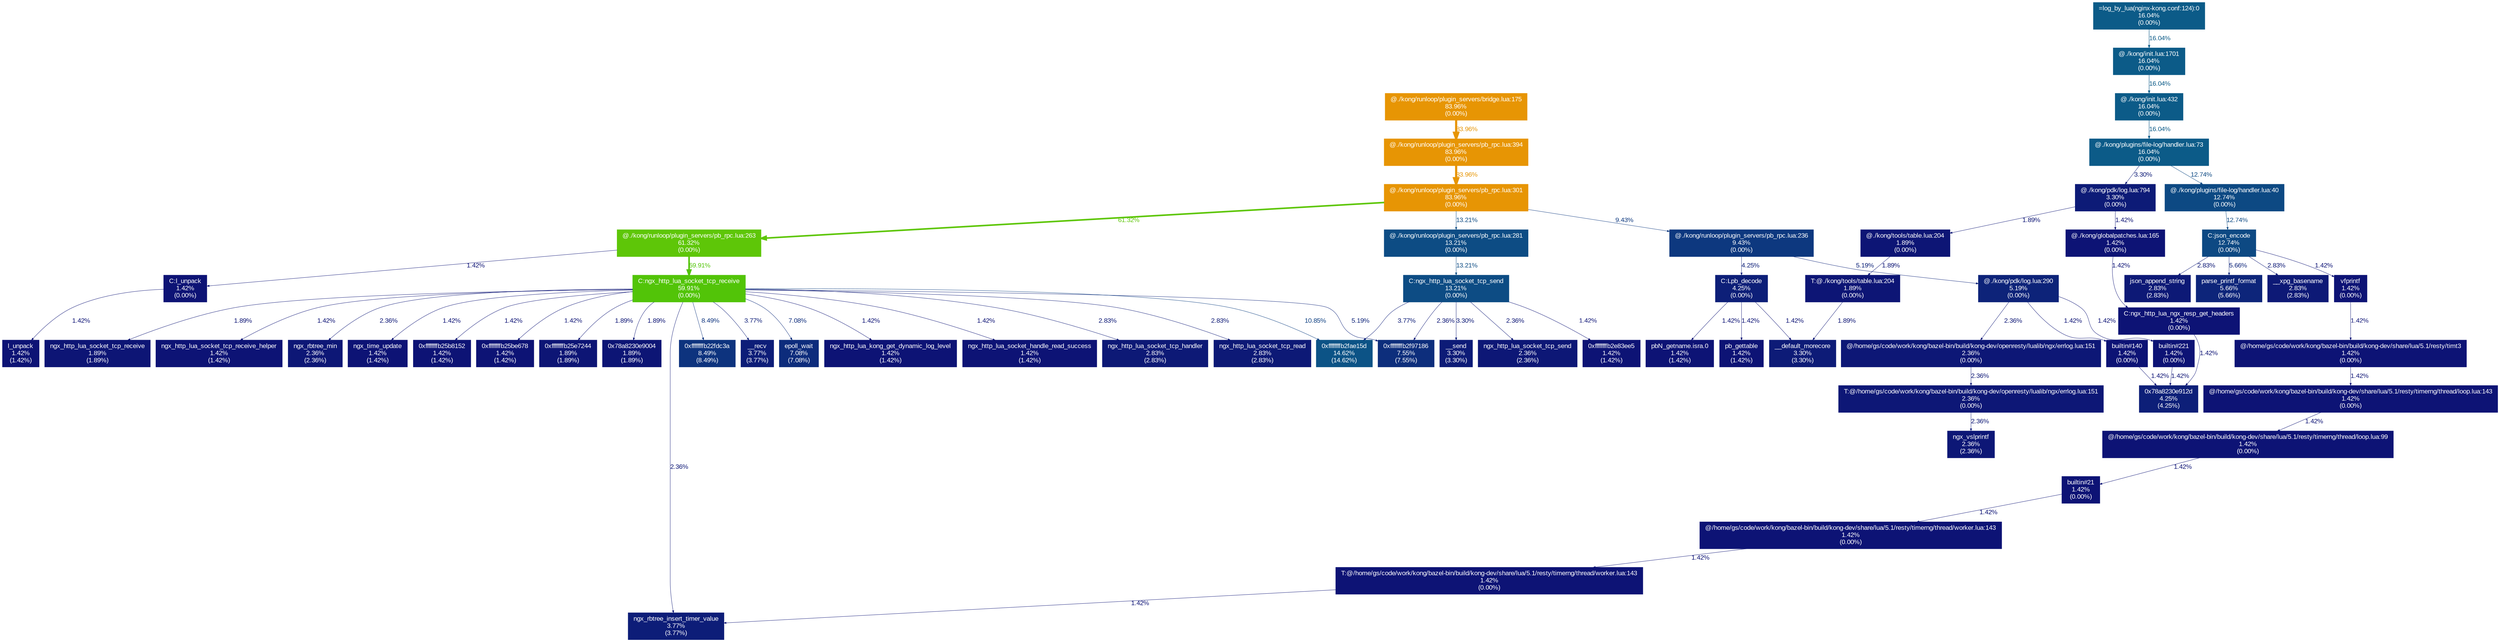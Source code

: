 digraph {
	graph [fontname=Arial, nodesep=0.125, ranksep=0.25];
	node [fontcolor=white, fontname=Arial, height=0, shape=box, style=filled, width=0];
	edge [fontname=Arial];
	"0x78a8230e9004" [color="#0d1575", fontcolor="#ffffff", fontsize="10.00", label="0x78a8230e9004\n1.89%\n(1.89%)"];
	"0x78a8230e912d" [color="#0d1f78", fontcolor="#ffffff", fontsize="10.00", label="0x78a8230e912d\n4.25%\n(4.25%)"];
	"0xffffffffb22fdc3a" [color="#0d337e", fontcolor="#ffffff", fontsize="10.00", label="0xffffffffb22fdc3a\n8.49%\n(8.49%)"];
	"0xffffffffb25b8152" [color="#0d1375", fontcolor="#ffffff", fontsize="10.00", label="0xffffffffb25b8152\n1.42%\n(1.42%)"];
	"0xffffffffb25be678" [color="#0d1375", fontcolor="#ffffff", fontsize="10.00", label="0xffffffffb25be678\n1.42%\n(1.42%)"];
	"0xffffffffb25e7244" [color="#0d1575", fontcolor="#ffffff", fontsize="10.00", label="0xffffffffb25e7244\n1.89%\n(1.89%)"];
	"0xffffffffb2e83ee5" [color="#0d1375", fontcolor="#ffffff", fontsize="10.00", label="0xffffffffb2e83ee5\n1.42%\n(1.42%)"];
	"0xffffffffb2f97186" [color="#0d2e7c", fontcolor="#ffffff", fontsize="10.00", label="0xffffffffb2f97186\n7.55%\n(7.55%)"];
	"0xffffffffb2fae15d" [color="#0c5386", fontcolor="#ffffff", fontsize="10.00", label="0xffffffffb2fae15d\n14.62%\n(14.62%)"];
	"=log_by_lua(nginx-kong.conf:124):0" [color="#0c5b88", fontcolor="#ffffff", fontsize="10.00", label="=log_by_lua(nginx-kong.conf:124):0\n16.04%\n(0.00%)"];
	"=log_by_lua(nginx-kong.conf:124):0" -> "@./kong/init.lua:1701" [arrowsize="0.40", color="#0c5b88", fontcolor="#0c5b88", fontsize="10.00", label="16.04%", labeldistance="0.64", penwidth="0.64"];
	"@./kong/globalpatches.lua:165" [color="#0d1375", fontcolor="#ffffff", fontsize="10.00", label="@./kong/globalpatches.lua:165\n1.42%\n(0.00%)"];
	"@./kong/globalpatches.lua:165" -> "C:ngx_http_lua_ngx_resp_get_headers" [arrowsize="0.35", color="#0d1375", fontcolor="#0d1375", fontsize="10.00", label="1.42%", labeldistance="0.50", penwidth="0.50"];
	"@./kong/init.lua:1701" [color="#0c5b88", fontcolor="#ffffff", fontsize="10.00", label="@./kong/init.lua:1701\n16.04%\n(0.00%)"];
	"@./kong/init.lua:1701" -> "@./kong/init.lua:432" [arrowsize="0.40", color="#0c5b88", fontcolor="#0c5b88", fontsize="10.00", label="16.04%", labeldistance="0.64", penwidth="0.64"];
	"@./kong/init.lua:432" [color="#0c5b88", fontcolor="#ffffff", fontsize="10.00", label="@./kong/init.lua:432\n16.04%\n(0.00%)"];
	"@./kong/init.lua:432" -> "@./kong/plugins/file-log/handler.lua:73" [arrowsize="0.40", color="#0c5b88", fontcolor="#0c5b88", fontsize="10.00", label="16.04%", labeldistance="0.64", penwidth="0.64"];
	"@./kong/pdk/log.lua:290" [color="#0d2379", fontcolor="#ffffff", fontsize="10.00", label="@./kong/pdk/log.lua:290\n5.19%\n(0.00%)"];
	"@./kong/pdk/log.lua:290" -> "@/home/gs/code/work/kong/bazel-bin/build/kong-dev/openresty/lualib/ngx/errlog.lua:151" [arrowsize="0.35", color="#0d1776", fontcolor="#0d1776", fontsize="10.00", label="2.36%", labeldistance="0.50", penwidth="0.50"];
	"@./kong/pdk/log.lua:290" -> "builtin#140" [arrowsize="0.35", color="#0d1375", fontcolor="#0d1375", fontsize="10.00", label="1.42%", labeldistance="0.50", penwidth="0.50"];
	"@./kong/pdk/log.lua:290" -> "builtin#221" [arrowsize="0.35", color="#0d1375", fontcolor="#0d1375", fontsize="10.00", label="1.42%", labeldistance="0.50", penwidth="0.50"];
	"@./kong/pdk/log.lua:794" [color="#0d1b77", fontcolor="#ffffff", fontsize="10.00", label="@./kong/pdk/log.lua:794\n3.30%\n(0.00%)"];
	"@./kong/pdk/log.lua:794" -> "@./kong/globalpatches.lua:165" [arrowsize="0.35", color="#0d1375", fontcolor="#0d1375", fontsize="10.00", label="1.42%", labeldistance="0.50", penwidth="0.50"];
	"@./kong/pdk/log.lua:794" -> "@./kong/tools/table.lua:204" [arrowsize="0.35", color="#0d1575", fontcolor="#0d1575", fontsize="10.00", label="1.89%", labeldistance="0.50", penwidth="0.50"];
	"@./kong/plugins/file-log/handler.lua:40" [color="#0d4983", fontcolor="#ffffff", fontsize="10.00", label="@./kong/plugins/file-log/handler.lua:40\n12.74%\n(0.00%)"];
	"@./kong/plugins/file-log/handler.lua:40" -> "C:json_encode" [arrowsize="0.36", color="#0d4983", fontcolor="#0d4983", fontsize="10.00", label="12.74%", labeldistance="0.51", penwidth="0.51"];
	"@./kong/plugins/file-log/handler.lua:73" [color="#0c5b88", fontcolor="#ffffff", fontsize="10.00", label="@./kong/plugins/file-log/handler.lua:73\n16.04%\n(0.00%)"];
	"@./kong/plugins/file-log/handler.lua:73" -> "@./kong/pdk/log.lua:794" [arrowsize="0.35", color="#0d1b77", fontcolor="#0d1b77", fontsize="10.00", label="3.30%", labeldistance="0.50", penwidth="0.50"];
	"@./kong/plugins/file-log/handler.lua:73" -> "@./kong/plugins/file-log/handler.lua:40" [arrowsize="0.36", color="#0d4983", fontcolor="#0d4983", fontsize="10.00", label="12.74%", labeldistance="0.51", penwidth="0.51"];
	"@./kong/runloop/plugin_servers/bridge.lua:175" [color="#e79504", fontcolor="#ffffff", fontsize="10.00", label="@./kong/runloop/plugin_servers/bridge.lua:175\n83.96%\n(0.00%)"];
	"@./kong/runloop/plugin_servers/bridge.lua:175" -> "@./kong/runloop/plugin_servers/pb_rpc.lua:394" [arrowsize="0.92", color="#e79504", fontcolor="#e79504", fontsize="10.00", label="83.96%", labeldistance="3.36", penwidth="3.36"];
	"@./kong/runloop/plugin_servers/pb_rpc.lua:236" [color="#0d387f", fontcolor="#ffffff", fontsize="10.00", label="@./kong/runloop/plugin_servers/pb_rpc.lua:236\n9.43%\n(0.00%)"];
	"@./kong/runloop/plugin_servers/pb_rpc.lua:236" -> "@./kong/pdk/log.lua:290" [arrowsize="0.35", color="#0d2379", fontcolor="#0d2379", fontsize="10.00", label="5.19%", labeldistance="0.50", penwidth="0.50"];
	"@./kong/runloop/plugin_servers/pb_rpc.lua:236" -> "C:Lpb_decode" [arrowsize="0.35", color="#0d1f78", fontcolor="#0d1f78", fontsize="10.00", label="4.25%", labeldistance="0.50", penwidth="0.50"];
	"@./kong/runloop/plugin_servers/pb_rpc.lua:263" [color="#5ec608", fontcolor="#ffffff", fontsize="10.00", label="@./kong/runloop/plugin_servers/pb_rpc.lua:263\n61.32%\n(0.00%)"];
	"@./kong/runloop/plugin_servers/pb_rpc.lua:263" -> "C:l_unpack" [arrowsize="0.35", color="#0d1375", fontcolor="#0d1375", fontsize="10.00", label="1.42%", labeldistance="0.50", penwidth="0.50"];
	"@./kong/runloop/plugin_servers/pb_rpc.lua:263" -> "C:ngx_http_lua_socket_tcp_receive" [arrowsize="0.77", color="#52c408", fontcolor="#52c408", fontsize="10.00", label="59.91%", labeldistance="2.40", penwidth="2.40"];
	"@./kong/runloop/plugin_servers/pb_rpc.lua:281" [color="#0d4c84", fontcolor="#ffffff", fontsize="10.00", label="@./kong/runloop/plugin_servers/pb_rpc.lua:281\n13.21%\n(0.00%)"];
	"@./kong/runloop/plugin_servers/pb_rpc.lua:281" -> "C:ngx_http_lua_socket_tcp_send" [arrowsize="0.36", color="#0d4c84", fontcolor="#0d4c84", fontsize="10.00", label="13.21%", labeldistance="0.53", penwidth="0.53"];
	"@./kong/runloop/plugin_servers/pb_rpc.lua:301" [color="#e79504", fontcolor="#ffffff", fontsize="10.00", label="@./kong/runloop/plugin_servers/pb_rpc.lua:301\n83.96%\n(0.00%)"];
	"@./kong/runloop/plugin_servers/pb_rpc.lua:301" -> "@./kong/runloop/plugin_servers/pb_rpc.lua:236" [arrowsize="0.35", color="#0d387f", fontcolor="#0d387f", fontsize="10.00", label="9.43%", labeldistance="0.50", penwidth="0.50"];
	"@./kong/runloop/plugin_servers/pb_rpc.lua:301" -> "@./kong/runloop/plugin_servers/pb_rpc.lua:263" [arrowsize="0.78", color="#5ec608", fontcolor="#5ec608", fontsize="10.00", label="61.32%", labeldistance="2.45", penwidth="2.45"];
	"@./kong/runloop/plugin_servers/pb_rpc.lua:301" -> "@./kong/runloop/plugin_servers/pb_rpc.lua:281" [arrowsize="0.36", color="#0d4c84", fontcolor="#0d4c84", fontsize="10.00", label="13.21%", labeldistance="0.53", penwidth="0.53"];
	"@./kong/runloop/plugin_servers/pb_rpc.lua:394" [color="#e79504", fontcolor="#ffffff", fontsize="10.00", label="@./kong/runloop/plugin_servers/pb_rpc.lua:394\n83.96%\n(0.00%)"];
	"@./kong/runloop/plugin_servers/pb_rpc.lua:394" -> "@./kong/runloop/plugin_servers/pb_rpc.lua:301" [arrowsize="0.92", color="#e79504", fontcolor="#e79504", fontsize="10.00", label="83.96%", labeldistance="3.36", penwidth="3.36"];
	"@./kong/tools/table.lua:204" [color="#0d1575", fontcolor="#ffffff", fontsize="10.00", label="@./kong/tools/table.lua:204\n1.89%\n(0.00%)"];
	"@./kong/tools/table.lua:204" -> "T:@./kong/tools/table.lua:204" [arrowsize="0.35", color="#0d1575", fontcolor="#0d1575", fontsize="10.00", label="1.89%", labeldistance="0.50", penwidth="0.50"];
	"@/home/gs/code/work/kong/bazel-bin/build/kong-dev/openresty/lualib/ngx/errlog.lua:151" [color="#0d1776", fontcolor="#ffffff", fontsize="10.00", label="@/home/gs/code/work/kong/bazel-bin/build/kong-dev/openresty/lualib/ngx/errlog.lua:151\n2.36%\n(0.00%)"];
	"@/home/gs/code/work/kong/bazel-bin/build/kong-dev/openresty/lualib/ngx/errlog.lua:151" -> "T:@/home/gs/code/work/kong/bazel-bin/build/kong-dev/openresty/lualib/ngx/errlog.lua:151" [arrowsize="0.35", color="#0d1776", fontcolor="#0d1776", fontsize="10.00", label="2.36%", labeldistance="0.50", penwidth="0.50"];
	"@/home/gs/code/work/kong/bazel-bin/build/kong-dev/share/lua/5.1/resty/tim\t3" [color="#0d1375", fontcolor="#ffffff", fontsize="10.00", label="@/home/gs/code/work/kong/bazel-bin/build/kong-dev/share/lua/5.1/resty/tim\t3\n1.42%\n(0.00%)"];
	"@/home/gs/code/work/kong/bazel-bin/build/kong-dev/share/lua/5.1/resty/tim\t3" -> "@/home/gs/code/work/kong/bazel-bin/build/kong-dev/share/lua/5.1/resty/timerng/thread/loop.lua:143" [arrowsize="0.35", color="#0d1375", fontcolor="#0d1375", fontsize="10.00", label="1.42%", labeldistance="0.50", penwidth="0.50"];
	"@/home/gs/code/work/kong/bazel-bin/build/kong-dev/share/lua/5.1/resty/timerng/thread/loop.lua:143" [color="#0d1375", fontcolor="#ffffff", fontsize="10.00", label="@/home/gs/code/work/kong/bazel-bin/build/kong-dev/share/lua/5.1/resty/timerng/thread/loop.lua:143\n1.42%\n(0.00%)"];
	"@/home/gs/code/work/kong/bazel-bin/build/kong-dev/share/lua/5.1/resty/timerng/thread/loop.lua:143" -> "@/home/gs/code/work/kong/bazel-bin/build/kong-dev/share/lua/5.1/resty/timerng/thread/loop.lua:99" [arrowsize="0.35", color="#0d1375", fontcolor="#0d1375", fontsize="10.00", label="1.42%", labeldistance="0.50", penwidth="0.50"];
	"@/home/gs/code/work/kong/bazel-bin/build/kong-dev/share/lua/5.1/resty/timerng/thread/loop.lua:99" [color="#0d1375", fontcolor="#ffffff", fontsize="10.00", label="@/home/gs/code/work/kong/bazel-bin/build/kong-dev/share/lua/5.1/resty/timerng/thread/loop.lua:99\n1.42%\n(0.00%)"];
	"@/home/gs/code/work/kong/bazel-bin/build/kong-dev/share/lua/5.1/resty/timerng/thread/loop.lua:99" -> "builtin#21" [arrowsize="0.35", color="#0d1375", fontcolor="#0d1375", fontsize="10.00", label="1.42%", labeldistance="0.50", penwidth="0.50"];
	"@/home/gs/code/work/kong/bazel-bin/build/kong-dev/share/lua/5.1/resty/timerng/thread/worker.lua:143" [color="#0d1375", fontcolor="#ffffff", fontsize="10.00", label="@/home/gs/code/work/kong/bazel-bin/build/kong-dev/share/lua/5.1/resty/timerng/thread/worker.lua:143\n1.42%\n(0.00%)"];
	"@/home/gs/code/work/kong/bazel-bin/build/kong-dev/share/lua/5.1/resty/timerng/thread/worker.lua:143" -> "T:@/home/gs/code/work/kong/bazel-bin/build/kong-dev/share/lua/5.1/resty/timerng/thread/worker.lua:143" [arrowsize="0.35", color="#0d1375", fontcolor="#0d1375", fontsize="10.00", label="1.42%", labeldistance="0.50", penwidth="0.50"];
	"C:Lpb_decode" [color="#0d1f78", fontcolor="#ffffff", fontsize="10.00", label="C:Lpb_decode\n4.25%\n(0.00%)"];
	"C:Lpb_decode" -> "__default_morecore" [arrowsize="0.35", color="#0d1375", fontcolor="#0d1375", fontsize="10.00", label="1.42%", labeldistance="0.50", penwidth="0.50"];
	"C:Lpb_decode" -> "pbN_getname.isra.0" [arrowsize="0.35", color="#0d1375", fontcolor="#0d1375", fontsize="10.00", label="1.42%", labeldistance="0.50", penwidth="0.50"];
	"C:Lpb_decode" -> "pb_gettable" [arrowsize="0.35", color="#0d1375", fontcolor="#0d1375", fontsize="10.00", label="1.42%", labeldistance="0.50", penwidth="0.50"];
	"C:json_encode" [color="#0d4983", fontcolor="#ffffff", fontsize="10.00", label="C:json_encode\n12.74%\n(0.00%)"];
	"C:json_encode" -> "__xpg_basename" [arrowsize="0.35", color="#0d1976", fontcolor="#0d1976", fontsize="10.00", label="2.83%", labeldistance="0.50", penwidth="0.50"];
	"C:json_encode" -> "json_append_string" [arrowsize="0.35", color="#0d1976", fontcolor="#0d1976", fontsize="10.00", label="2.83%", labeldistance="0.50", penwidth="0.50"];
	"C:json_encode" -> "parse_printf_format" [arrowsize="0.35", color="#0d257a", fontcolor="#0d257a", fontsize="10.00", label="5.66%", labeldistance="0.50", penwidth="0.50"];
	"C:json_encode" -> vfprintf [arrowsize="0.35", color="#0d1375", fontcolor="#0d1375", fontsize="10.00", label="1.42%", labeldistance="0.50", penwidth="0.50"];
	"C:l_unpack" [color="#0d1375", fontcolor="#ffffff", fontsize="10.00", label="C:l_unpack\n1.42%\n(0.00%)"];
	"C:l_unpack" -> "l_unpack" [arrowsize="0.35", color="#0d1375", fontcolor="#0d1375", fontsize="10.00", label="1.42%", labeldistance="0.50", penwidth="0.50"];
	"C:ngx_http_lua_ngx_resp_get_headers" [color="#0d1375", fontcolor="#ffffff", fontsize="10.00", label="C:ngx_http_lua_ngx_resp_get_headers\n1.42%\n(0.00%)"];
	"C:ngx_http_lua_ngx_resp_get_headers" -> "0x78a8230e912d" [arrowsize="0.35", color="#0d1375", fontcolor="#0d1375", fontsize="10.00", label="1.42%", labeldistance="0.50", penwidth="0.50"];
	"C:ngx_http_lua_socket_tcp_receive" [color="#52c408", fontcolor="#ffffff", fontsize="10.00", label="C:ngx_http_lua_socket_tcp_receive\n59.91%\n(0.00%)"];
	"C:ngx_http_lua_socket_tcp_receive" -> "0x78a8230e9004" [arrowsize="0.35", color="#0d1575", fontcolor="#0d1575", fontsize="10.00", label="1.89%", labeldistance="0.50", penwidth="0.50"];
	"C:ngx_http_lua_socket_tcp_receive" -> "0xffffffffb22fdc3a" [arrowsize="0.35", color="#0d337e", fontcolor="#0d337e", fontsize="10.00", label="8.49%", labeldistance="0.50", penwidth="0.50"];
	"C:ngx_http_lua_socket_tcp_receive" -> "0xffffffffb25b8152" [arrowsize="0.35", color="#0d1375", fontcolor="#0d1375", fontsize="10.00", label="1.42%", labeldistance="0.50", penwidth="0.50"];
	"C:ngx_http_lua_socket_tcp_receive" -> "0xffffffffb25be678" [arrowsize="0.35", color="#0d1375", fontcolor="#0d1375", fontsize="10.00", label="1.42%", labeldistance="0.50", penwidth="0.50"];
	"C:ngx_http_lua_socket_tcp_receive" -> "0xffffffffb25e7244" [arrowsize="0.35", color="#0d1575", fontcolor="#0d1575", fontsize="10.00", label="1.89%", labeldistance="0.50", penwidth="0.50"];
	"C:ngx_http_lua_socket_tcp_receive" -> "0xffffffffb2f97186" [arrowsize="0.35", color="#0d2379", fontcolor="#0d2379", fontsize="10.00", label="5.19%", labeldistance="0.50", penwidth="0.50"];
	"C:ngx_http_lua_socket_tcp_receive" -> "0xffffffffb2fae15d" [arrowsize="0.35", color="#0d3f81", fontcolor="#0d3f81", fontsize="10.00", label="10.85%", labeldistance="0.50", penwidth="0.50"];
	"C:ngx_http_lua_socket_tcp_receive" -> "__recv" [arrowsize="0.35", color="#0d1d78", fontcolor="#0d1d78", fontsize="10.00", label="3.77%", labeldistance="0.50", penwidth="0.50"];
	"C:ngx_http_lua_socket_tcp_receive" -> "epoll_wait" [arrowsize="0.35", color="#0d2c7c", fontcolor="#0d2c7c", fontsize="10.00", label="7.08%", labeldistance="0.50", penwidth="0.50"];
	"C:ngx_http_lua_socket_tcp_receive" -> "ngx_http_lua_kong_get_dynamic_log_level" [arrowsize="0.35", color="#0d1375", fontcolor="#0d1375", fontsize="10.00", label="1.42%", labeldistance="0.50", penwidth="0.50"];
	"C:ngx_http_lua_socket_tcp_receive" -> "ngx_http_lua_socket_handle_read_success" [arrowsize="0.35", color="#0d1375", fontcolor="#0d1375", fontsize="10.00", label="1.42%", labeldistance="0.50", penwidth="0.50"];
	"C:ngx_http_lua_socket_tcp_receive" -> "ngx_http_lua_socket_tcp_handler" [arrowsize="0.35", color="#0d1976", fontcolor="#0d1976", fontsize="10.00", label="2.83%", labeldistance="0.50", penwidth="0.50"];
	"C:ngx_http_lua_socket_tcp_receive" -> "ngx_http_lua_socket_tcp_read" [arrowsize="0.35", color="#0d1976", fontcolor="#0d1976", fontsize="10.00", label="2.83%", labeldistance="0.50", penwidth="0.50"];
	"C:ngx_http_lua_socket_tcp_receive" -> "ngx_http_lua_socket_tcp_receive" [arrowsize="0.35", color="#0d1575", fontcolor="#0d1575", fontsize="10.00", label="1.89%", labeldistance="0.50", penwidth="0.50"];
	"C:ngx_http_lua_socket_tcp_receive" -> "ngx_http_lua_socket_tcp_receive_helper" [arrowsize="0.35", color="#0d1375", fontcolor="#0d1375", fontsize="10.00", label="1.42%", labeldistance="0.50", penwidth="0.50"];
	"C:ngx_http_lua_socket_tcp_receive" -> "ngx_rbtree_insert_timer_value" [arrowsize="0.35", color="#0d1776", fontcolor="#0d1776", fontsize="10.00", label="2.36%", labeldistance="0.50", penwidth="0.50"];
	"C:ngx_http_lua_socket_tcp_receive" -> "ngx_rbtree_min" [arrowsize="0.35", color="#0d1776", fontcolor="#0d1776", fontsize="10.00", label="2.36%", labeldistance="0.50", penwidth="0.50"];
	"C:ngx_http_lua_socket_tcp_receive" -> "ngx_time_update" [arrowsize="0.35", color="#0d1375", fontcolor="#0d1375", fontsize="10.00", label="1.42%", labeldistance="0.50", penwidth="0.50"];
	"C:ngx_http_lua_socket_tcp_send" [color="#0d4c84", fontcolor="#ffffff", fontsize="10.00", label="C:ngx_http_lua_socket_tcp_send\n13.21%\n(0.00%)"];
	"C:ngx_http_lua_socket_tcp_send" -> "0xffffffffb2e83ee5" [arrowsize="0.35", color="#0d1375", fontcolor="#0d1375", fontsize="10.00", label="1.42%", labeldistance="0.50", penwidth="0.50"];
	"C:ngx_http_lua_socket_tcp_send" -> "0xffffffffb2f97186" [arrowsize="0.35", color="#0d1776", fontcolor="#0d1776", fontsize="10.00", label="2.36%", labeldistance="0.50", penwidth="0.50"];
	"C:ngx_http_lua_socket_tcp_send" -> "0xffffffffb2fae15d" [arrowsize="0.35", color="#0d1d78", fontcolor="#0d1d78", fontsize="10.00", label="3.77%", labeldistance="0.50", penwidth="0.50"];
	"C:ngx_http_lua_socket_tcp_send" -> "__send" [arrowsize="0.35", color="#0d1b77", fontcolor="#0d1b77", fontsize="10.00", label="3.30%", labeldistance="0.50", penwidth="0.50"];
	"C:ngx_http_lua_socket_tcp_send" -> "ngx_http_lua_socket_tcp_send" [arrowsize="0.35", color="#0d1776", fontcolor="#0d1776", fontsize="10.00", label="2.36%", labeldistance="0.50", penwidth="0.50"];
	"T:@./kong/tools/table.lua:204" [color="#0d1575", fontcolor="#ffffff", fontsize="10.00", label="T:@./kong/tools/table.lua:204\n1.89%\n(0.00%)"];
	"T:@./kong/tools/table.lua:204" -> "__default_morecore" [arrowsize="0.35", color="#0d1575", fontcolor="#0d1575", fontsize="10.00", label="1.89%", labeldistance="0.50", penwidth="0.50"];
	"T:@/home/gs/code/work/kong/bazel-bin/build/kong-dev/openresty/lualib/ngx/errlog.lua:151" [color="#0d1776", fontcolor="#ffffff", fontsize="10.00", label="T:@/home/gs/code/work/kong/bazel-bin/build/kong-dev/openresty/lualib/ngx/errlog.lua:151\n2.36%\n(0.00%)"];
	"T:@/home/gs/code/work/kong/bazel-bin/build/kong-dev/openresty/lualib/ngx/errlog.lua:151" -> "ngx_vslprintf" [arrowsize="0.35", color="#0d1776", fontcolor="#0d1776", fontsize="10.00", label="2.36%", labeldistance="0.50", penwidth="0.50"];
	"T:@/home/gs/code/work/kong/bazel-bin/build/kong-dev/share/lua/5.1/resty/timerng/thread/worker.lua:143" [color="#0d1375", fontcolor="#ffffff", fontsize="10.00", label="T:@/home/gs/code/work/kong/bazel-bin/build/kong-dev/share/lua/5.1/resty/timerng/thread/worker.lua:143\n1.42%\n(0.00%)"];
	"T:@/home/gs/code/work/kong/bazel-bin/build/kong-dev/share/lua/5.1/resty/timerng/thread/worker.lua:143" -> "ngx_rbtree_insert_timer_value" [arrowsize="0.35", color="#0d1375", fontcolor="#0d1375", fontsize="10.00", label="1.42%", labeldistance="0.50", penwidth="0.50"];
	"__default_morecore" [color="#0d1b77", fontcolor="#ffffff", fontsize="10.00", label="__default_morecore\n3.30%\n(3.30%)"];
	"__recv" [color="#0d1d78", fontcolor="#ffffff", fontsize="10.00", label="__recv\n3.77%\n(3.77%)"];
	"__send" [color="#0d1b77", fontcolor="#ffffff", fontsize="10.00", label="__send\n3.30%\n(3.30%)"];
	"__xpg_basename" [color="#0d1976", fontcolor="#ffffff", fontsize="10.00", label="__xpg_basename\n2.83%\n(2.83%)"];
	"builtin#140" [color="#0d1375", fontcolor="#ffffff", fontsize="10.00", label="builtin#140\n1.42%\n(0.00%)"];
	"builtin#140" -> "0x78a8230e912d" [arrowsize="0.35", color="#0d1375", fontcolor="#0d1375", fontsize="10.00", label="1.42%", labeldistance="0.50", penwidth="0.50"];
	"builtin#21" [color="#0d1375", fontcolor="#ffffff", fontsize="10.00", label="builtin#21\n1.42%\n(0.00%)"];
	"builtin#21" -> "@/home/gs/code/work/kong/bazel-bin/build/kong-dev/share/lua/5.1/resty/timerng/thread/worker.lua:143" [arrowsize="0.35", color="#0d1375", fontcolor="#0d1375", fontsize="10.00", label="1.42%", labeldistance="0.50", penwidth="0.50"];
	"builtin#221" [color="#0d1375", fontcolor="#ffffff", fontsize="10.00", label="builtin#221\n1.42%\n(0.00%)"];
	"builtin#221" -> "0x78a8230e912d" [arrowsize="0.35", color="#0d1375", fontcolor="#0d1375", fontsize="10.00", label="1.42%", labeldistance="0.50", penwidth="0.50"];
	"epoll_wait" [color="#0d2c7c", fontcolor="#ffffff", fontsize="10.00", label="epoll_wait\n7.08%\n(7.08%)"];
	"json_append_string" [color="#0d1976", fontcolor="#ffffff", fontsize="10.00", label="json_append_string\n2.83%\n(2.83%)"];
	"l_unpack" [color="#0d1375", fontcolor="#ffffff", fontsize="10.00", label="l_unpack\n1.42%\n(1.42%)"];
	"ngx_http_lua_kong_get_dynamic_log_level" [color="#0d1375", fontcolor="#ffffff", fontsize="10.00", label="ngx_http_lua_kong_get_dynamic_log_level\n1.42%\n(1.42%)"];
	"ngx_http_lua_socket_handle_read_success" [color="#0d1375", fontcolor="#ffffff", fontsize="10.00", label="ngx_http_lua_socket_handle_read_success\n1.42%\n(1.42%)"];
	"ngx_http_lua_socket_tcp_handler" [color="#0d1976", fontcolor="#ffffff", fontsize="10.00", label="ngx_http_lua_socket_tcp_handler\n2.83%\n(2.83%)"];
	"ngx_http_lua_socket_tcp_read" [color="#0d1976", fontcolor="#ffffff", fontsize="10.00", label="ngx_http_lua_socket_tcp_read\n2.83%\n(2.83%)"];
	"ngx_http_lua_socket_tcp_receive" [color="#0d1575", fontcolor="#ffffff", fontsize="10.00", label="ngx_http_lua_socket_tcp_receive\n1.89%\n(1.89%)"];
	"ngx_http_lua_socket_tcp_receive_helper" [color="#0d1375", fontcolor="#ffffff", fontsize="10.00", label="ngx_http_lua_socket_tcp_receive_helper\n1.42%\n(1.42%)"];
	"ngx_http_lua_socket_tcp_send" [color="#0d1776", fontcolor="#ffffff", fontsize="10.00", label="ngx_http_lua_socket_tcp_send\n2.36%\n(2.36%)"];
	"ngx_rbtree_insert_timer_value" [color="#0d1d78", fontcolor="#ffffff", fontsize="10.00", label="ngx_rbtree_insert_timer_value\n3.77%\n(3.77%)"];
	"ngx_rbtree_min" [color="#0d1776", fontcolor="#ffffff", fontsize="10.00", label="ngx_rbtree_min\n2.36%\n(2.36%)"];
	"ngx_time_update" [color="#0d1375", fontcolor="#ffffff", fontsize="10.00", label="ngx_time_update\n1.42%\n(1.42%)"];
	"ngx_vslprintf" [color="#0d1776", fontcolor="#ffffff", fontsize="10.00", label="ngx_vslprintf\n2.36%\n(2.36%)"];
	"parse_printf_format" [color="#0d257a", fontcolor="#ffffff", fontsize="10.00", label="parse_printf_format\n5.66%\n(5.66%)"];
	"pbN_getname.isra.0" [color="#0d1375", fontcolor="#ffffff", fontsize="10.00", label="pbN_getname.isra.0\n1.42%\n(1.42%)"];
	"pb_gettable" [color="#0d1375", fontcolor="#ffffff", fontsize="10.00", label="pb_gettable\n1.42%\n(1.42%)"];
	vfprintf [color="#0d1375", fontcolor="#ffffff", fontsize="10.00", label="vfprintf\n1.42%\n(0.00%)"];
	vfprintf -> "@/home/gs/code/work/kong/bazel-bin/build/kong-dev/share/lua/5.1/resty/tim\t3" [arrowsize="0.35", color="#0d1375", fontcolor="#0d1375", fontsize="10.00", label="1.42%", labeldistance="0.50", penwidth="0.50"];
}
